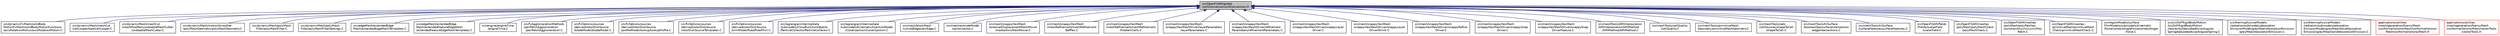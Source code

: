 digraph "src/OpenFOAM/global/unitConversion/unitConversion.H"
{
  bgcolor="transparent";
  edge [fontname="Helvetica",fontsize="10",labelfontname="Helvetica",labelfontsize="10"];
  node [fontname="Helvetica",fontsize="10",shape=record];
  Node30 [label="src/OpenFOAM/global\l/unitConversion/unitConversion.H",height=0.2,width=0.4,color="black", fillcolor="grey75", style="filled", fontcolor="black"];
  Node30 -> Node31 [dir="back",color="midnightblue",fontsize="10",style="solid",fontname="Helvetica"];
  Node31 [label="src/dynamicFvMesh/solidBody\lMotionFvMesh/solidBodyMotionFunctions\l/axisRotationMotion/axisRotationMotion.C",height=0.2,width=0.4,color="black",URL="$a00296.html"];
  Node30 -> Node32 [dir="back",color="midnightblue",fontsize="10",style="solid",fontname="Helvetica"];
  Node32 [label="src/dynamicMesh/meshCut\l/cellLooper/topoCellLooper.C",height=0.2,width=0.4,color="black",URL="$a00482.html"];
  Node30 -> Node33 [dir="back",color="midnightblue",fontsize="10",style="solid",fontname="Helvetica"];
  Node33 [label="src/dynamicMesh/meshCut\l/meshModifiers/undoableMeshCutter\l/undoableMeshCutter.C",height=0.2,width=0.4,color="black",URL="$a00539.html"];
  Node30 -> Node34 [dir="back",color="midnightblue",fontsize="10",style="solid",fontname="Helvetica"];
  Node34 [label="src/dynamicMesh/motionSmoother\l/polyMeshGeometry/polyMeshGeometry.C",height=0.2,width=0.4,color="black",URL="$a00608.html"];
  Node30 -> Node35 [dir="back",color="midnightblue",fontsize="10",style="solid",fontname="Helvetica"];
  Node35 [label="src/dynamicMesh/polyMesh\lFilter/polyMeshFilter.C",height=0.2,width=0.4,color="black",URL="$a00680.html"];
  Node30 -> Node36 [dir="back",color="midnightblue",fontsize="10",style="solid",fontname="Helvetica"];
  Node36 [label="src/dynamicMesh/polyMesh\lFilter/polyMeshFilterSettings.C",height=0.2,width=0.4,color="black",URL="$a00686.html"];
  Node30 -> Node37 [dir="back",color="midnightblue",fontsize="10",style="solid",fontname="Helvetica"];
  Node37 [label="src/edgeMesh/extendedEdge\lMesh/extendedEdgeMeshTemplates.C",height=0.2,width=0.4,color="black",URL="$a01016.html"];
  Node30 -> Node38 [dir="back",color="midnightblue",fontsize="10",style="solid",fontname="Helvetica"];
  Node38 [label="src/edgeMesh/extendedEdge\lMesh/extendedFeatureEdgeMesh\l/extendedFeatureEdgeMeshTemplates.C",height=0.2,width=0.4,color="black",URL="$a01028.html"];
  Node30 -> Node39 [dir="back",color="midnightblue",fontsize="10",style="solid",fontname="Helvetica"];
  Node39 [label="src/engine/engineTime\l/engineTime.C",height=0.2,width=0.4,color="black",URL="$a01070.html"];
  Node30 -> Node40 [dir="back",color="midnightblue",fontsize="10",style="solid",fontname="Helvetica"];
  Node40 [label="src/fvAgglomerationMethods\l/pairPatchAgglomeration\l/pairPatchAgglomeration.C",height=0.2,width=0.4,color="black",URL="$a05006.html"];
  Node30 -> Node41 [dir="back",color="midnightblue",fontsize="10",style="solid",fontname="Helvetica"];
  Node41 [label="src/fvOptions/sources\l/derived/rotorDiskSource\l/bladeModel/bladeModel.C",height=0.2,width=0.4,color="black",URL="$a05342.html"];
  Node30 -> Node42 [dir="back",color="midnightblue",fontsize="10",style="solid",fontname="Helvetica"];
  Node42 [label="src/fvOptions/sources\l/derived/rotorDiskSource\l/profileModel/lookup/lookupProfile.C",height=0.2,width=0.4,color="black",URL="$a05348.html"];
  Node30 -> Node43 [dir="back",color="midnightblue",fontsize="10",style="solid",fontname="Helvetica"];
  Node43 [label="src/fvOptions/sources\l/derived/rotorDiskSource\l/rotorDiskSourceTemplates.C",height=0.2,width=0.4,color="black",URL="$a05381.html"];
  Node30 -> Node44 [dir="back",color="midnightblue",fontsize="10",style="solid",fontname="Helvetica"];
  Node44 [label="src/fvOptions/sources\l/derived/rotorDiskSource\l/trimModel/fixed/fixedTrim.C",height=0.2,width=0.4,color="black",URL="$a05384.html"];
  Node30 -> Node45 [dir="back",color="midnightblue",fontsize="10",style="solid",fontname="Helvetica"];
  Node45 [label="src/lagrangian/intermediate\l/submodels/CloudFunctionObjects\l/ParticleCollector/ParticleCollector.C",height=0.2,width=0.4,color="black",URL="$a06242.html"];
  Node30 -> Node46 [dir="back",color="midnightblue",fontsize="10",style="solid",fontname="Helvetica"];
  Node46 [label="src/lagrangian/intermediate\l/submodels/Kinematic/InjectionModel\l/ConeInjection/ConeInjection.C",height=0.2,width=0.4,color="black",URL="$a06389.html"];
  Node30 -> Node47 [dir="back",color="midnightblue",fontsize="10",style="solid",fontname="Helvetica"];
  Node47 [label="src/mesh/blockMesh\l/curvedEdges/arcEdge.C",height=0.2,width=0.4,color="black",URL="$a07562.html"];
  Node30 -> Node48 [dir="back",color="midnightblue",fontsize="10",style="solid",fontname="Helvetica"];
  Node48 [label="src/mesh/extrudeModel\l/sector/sector.C",height=0.2,width=0.4,color="black",URL="$a07685.html"];
  Node30 -> Node49 [dir="back",color="midnightblue",fontsize="10",style="solid",fontname="Helvetica"];
  Node49 [label="src/mesh/snappyHexMesh\l/externalDisplacementMeshMover\l/medialAxisMeshMover.C",height=0.2,width=0.4,color="black",URL="$a07715.html"];
  Node30 -> Node50 [dir="back",color="midnightblue",fontsize="10",style="solid",fontname="Helvetica"];
  Node50 [label="src/mesh/snappyHexMesh\l/meshRefinement/meshRefinement\lBaffles.C",height=0.2,width=0.4,color="black",URL="$a07739.html"];
  Node30 -> Node51 [dir="back",color="midnightblue",fontsize="10",style="solid",fontname="Helvetica"];
  Node51 [label="src/mesh/snappyHexMesh\l/meshRefinement/meshRefinement\lProblemCells.C",height=0.2,width=0.4,color="black",URL="$a07745.html"];
  Node30 -> Node52 [dir="back",color="midnightblue",fontsize="10",style="solid",fontname="Helvetica"];
  Node52 [label="src/mesh/snappyHexMesh\l/snappyHexMeshDriver/layerParameters\l/layerParameters.C",height=0.2,width=0.4,color="black",URL="$a07787.html"];
  Node30 -> Node53 [dir="back",color="midnightblue",fontsize="10",style="solid",fontname="Helvetica"];
  Node53 [label="src/mesh/snappyHexMesh\l/snappyHexMeshDriver/refinement\lParameters/refinementParameters.C",height=0.2,width=0.4,color="black",URL="$a07802.html"];
  Node30 -> Node54 [dir="back",color="midnightblue",fontsize="10",style="solid",fontname="Helvetica"];
  Node54 [label="src/mesh/snappyHexMesh\l/snappyHexMeshDriver/snappyLayer\lDriver.C",height=0.2,width=0.4,color="black",URL="$a07814.html",tooltip="All to do with adding cell layers. "];
  Node30 -> Node55 [dir="back",color="midnightblue",fontsize="10",style="solid",fontname="Helvetica"];
  Node55 [label="src/mesh/snappyHexMesh\l/snappyHexMeshDriver/snappyLayer\lDriverShrink.C",height=0.2,width=0.4,color="black",URL="$a07820.html",tooltip="Shrinking mesh (part of adding cell layers) "];
  Node30 -> Node56 [dir="back",color="midnightblue",fontsize="10",style="solid",fontname="Helvetica"];
  Node56 [label="src/mesh/snappyHexMesh\l/snappyHexMeshDriver/snappyRefine\lDriver.C",height=0.2,width=0.4,color="black",URL="$a07826.html"];
  Node30 -> Node57 [dir="back",color="midnightblue",fontsize="10",style="solid",fontname="Helvetica"];
  Node57 [label="src/mesh/snappyHexMesh\l/snappyHexMeshDriver/snappySnap\lDriver.C",height=0.2,width=0.4,color="black",URL="$a07832.html",tooltip="All to do with snapping to the surface. "];
  Node30 -> Node58 [dir="back",color="midnightblue",fontsize="10",style="solid",fontname="Helvetica"];
  Node58 [label="src/mesh/snappyHexMesh\l/snappyHexMeshDriver/snappySnap\lDriverFeature.C",height=0.2,width=0.4,color="black",URL="$a07838.html"];
  Node30 -> Node59 [dir="back",color="midnightblue",fontsize="10",style="solid",fontname="Helvetica"];
  Node59 [label="src/meshTools/AMIInterpolation\l/AMIInterpolation/AMIMethod\l/AMIMethod/AMIMethod.C",height=0.2,width=0.4,color="black",URL="$a07943.html"];
  Node30 -> Node60 [dir="back",color="midnightblue",fontsize="10",style="solid",fontname="Helvetica"];
  Node60 [label="src/meshTools/cellQuality\l/cellQuality.C",height=0.2,width=0.4,color="black",URL="$a08159.html"];
  Node30 -> Node61 [dir="back",color="midnightblue",fontsize="10",style="solid",fontname="Helvetica"];
  Node61 [label="src/meshTools/primitiveMesh\lGeometry/primitiveMeshGeometry.C",height=0.2,width=0.4,color="black",URL="$a08375.html"];
  Node30 -> Node62 [dir="back",color="midnightblue",fontsize="10",style="solid",fontname="Helvetica"];
  Node62 [label="src/meshTools/sets\l/cellSources/shapeToCell\l/shapeToCell.C",height=0.2,width=0.4,color="black",URL="$a08627.html"];
  Node30 -> Node63 [dir="back",color="midnightblue",fontsize="10",style="solid",fontname="Helvetica"];
  Node63 [label="src/meshTools/triSurface\l/booleanOps/surfaceIntersection\l/edgeIntersections.C",height=0.2,width=0.4,color="black",URL="$a08885.html"];
  Node30 -> Node64 [dir="back",color="midnightblue",fontsize="10",style="solid",fontname="Helvetica"];
  Node64 [label="src/meshTools/triSurface\l/surfaceFeatures/surfaceFeatures.C",height=0.2,width=0.4,color="black",URL="$a08909.html"];
  Node30 -> Node65 [dir="back",color="midnightblue",fontsize="10",style="solid",fontname="Helvetica"];
  Node65 [label="src/OpenFOAM/fields\l/Fields/scalarField\l/scalarField.C",height=0.2,width=0.4,color="black",URL="$a10367.html",tooltip="Specialisation of Field<T> for scalar. "];
  Node30 -> Node66 [dir="back",color="midnightblue",fontsize="10",style="solid",fontname="Helvetica"];
  Node66 [label="src/OpenFOAM/meshes\l/polyMesh/polyMeshCheck\l/polyMeshCheck.C",height=0.2,width=0.4,color="black",URL="$a12401.html"];
  Node30 -> Node67 [dir="back",color="midnightblue",fontsize="10",style="solid",fontname="Helvetica"];
  Node67 [label="src/OpenFOAM/meshes\l/polyMesh/polyPatches\l/constraint/cyclic/cyclicPoly\lPatch.C",height=0.2,width=0.4,color="black",URL="$a12452.html"];
  Node30 -> Node68 [dir="back",color="midnightblue",fontsize="10",style="solid",fontname="Helvetica"];
  Node68 [label="src/OpenFOAM/meshes\l/primitiveMesh/primitiveMesh\lCheck/primitiveMeshCheck.C",height=0.2,width=0.4,color="black",URL="$a12671.html"];
  Node30 -> Node69 [dir="back",color="midnightblue",fontsize="10",style="solid",fontname="Helvetica"];
  Node69 [label="src/regionModels/surface\lFilmModels/submodels/kinematic\l/force/contactAngleForce/contactAngle\lForce.C",height=0.2,width=0.4,color="black",URL="$a14270.html"];
  Node30 -> Node70 [dir="back",color="midnightblue",fontsize="10",style="solid",fontname="Helvetica"];
  Node70 [label="src/sixDoFRigidBodyMotion\l/sixDoFRigidBodyMotion\l/restraints/tabulatedAxialAngular\lSpring/tabulatedAxialAngularSpring.C",height=0.2,width=0.4,color="black",URL="$a15311.html"];
  Node30 -> Node71 [dir="back",color="midnightblue",fontsize="10",style="solid",fontname="Helvetica"];
  Node71 [label="src/thermophysicalModels\l/radiation/submodels/absorption\lEmissionModel/greyMeanAbsorptionEmission\l/greyMeanAbsorptionEmission.C",height=0.2,width=0.4,color="black",URL="$a16475.html"];
  Node30 -> Node72 [dir="back",color="midnightblue",fontsize="10",style="solid",fontname="Helvetica"];
  Node72 [label="src/thermophysicalModels\l/radiation/submodels/absorption\lEmissionModel/greyMeanSolidAbsorption\lEmission/greyMeanSolidAbsorptionEmission.C",height=0.2,width=0.4,color="black",URL="$a16481.html"];
  Node30 -> Node73 [dir="back",color="midnightblue",fontsize="10",style="solid",fontname="Helvetica"];
  Node73 [label="applications/utilities\l/mesh/generation/foamyMesh\l/conformalVoronoiMesh/conformalVoronoi\lMesh/conformalVoronoiMesh.H",height=0.2,width=0.4,color="red",URL="$a18620.html"];
  Node30 -> Node88 [dir="back",color="midnightblue",fontsize="10",style="solid",fontname="Helvetica"];
  Node88 [label="applications/utilities\l/mesh/generation/foamyMesh\l/conformalVoronoiMesh/vectorTools\l/vectorTools.H",height=0.2,width=0.4,color="red",URL="$a18869.html"];
}
